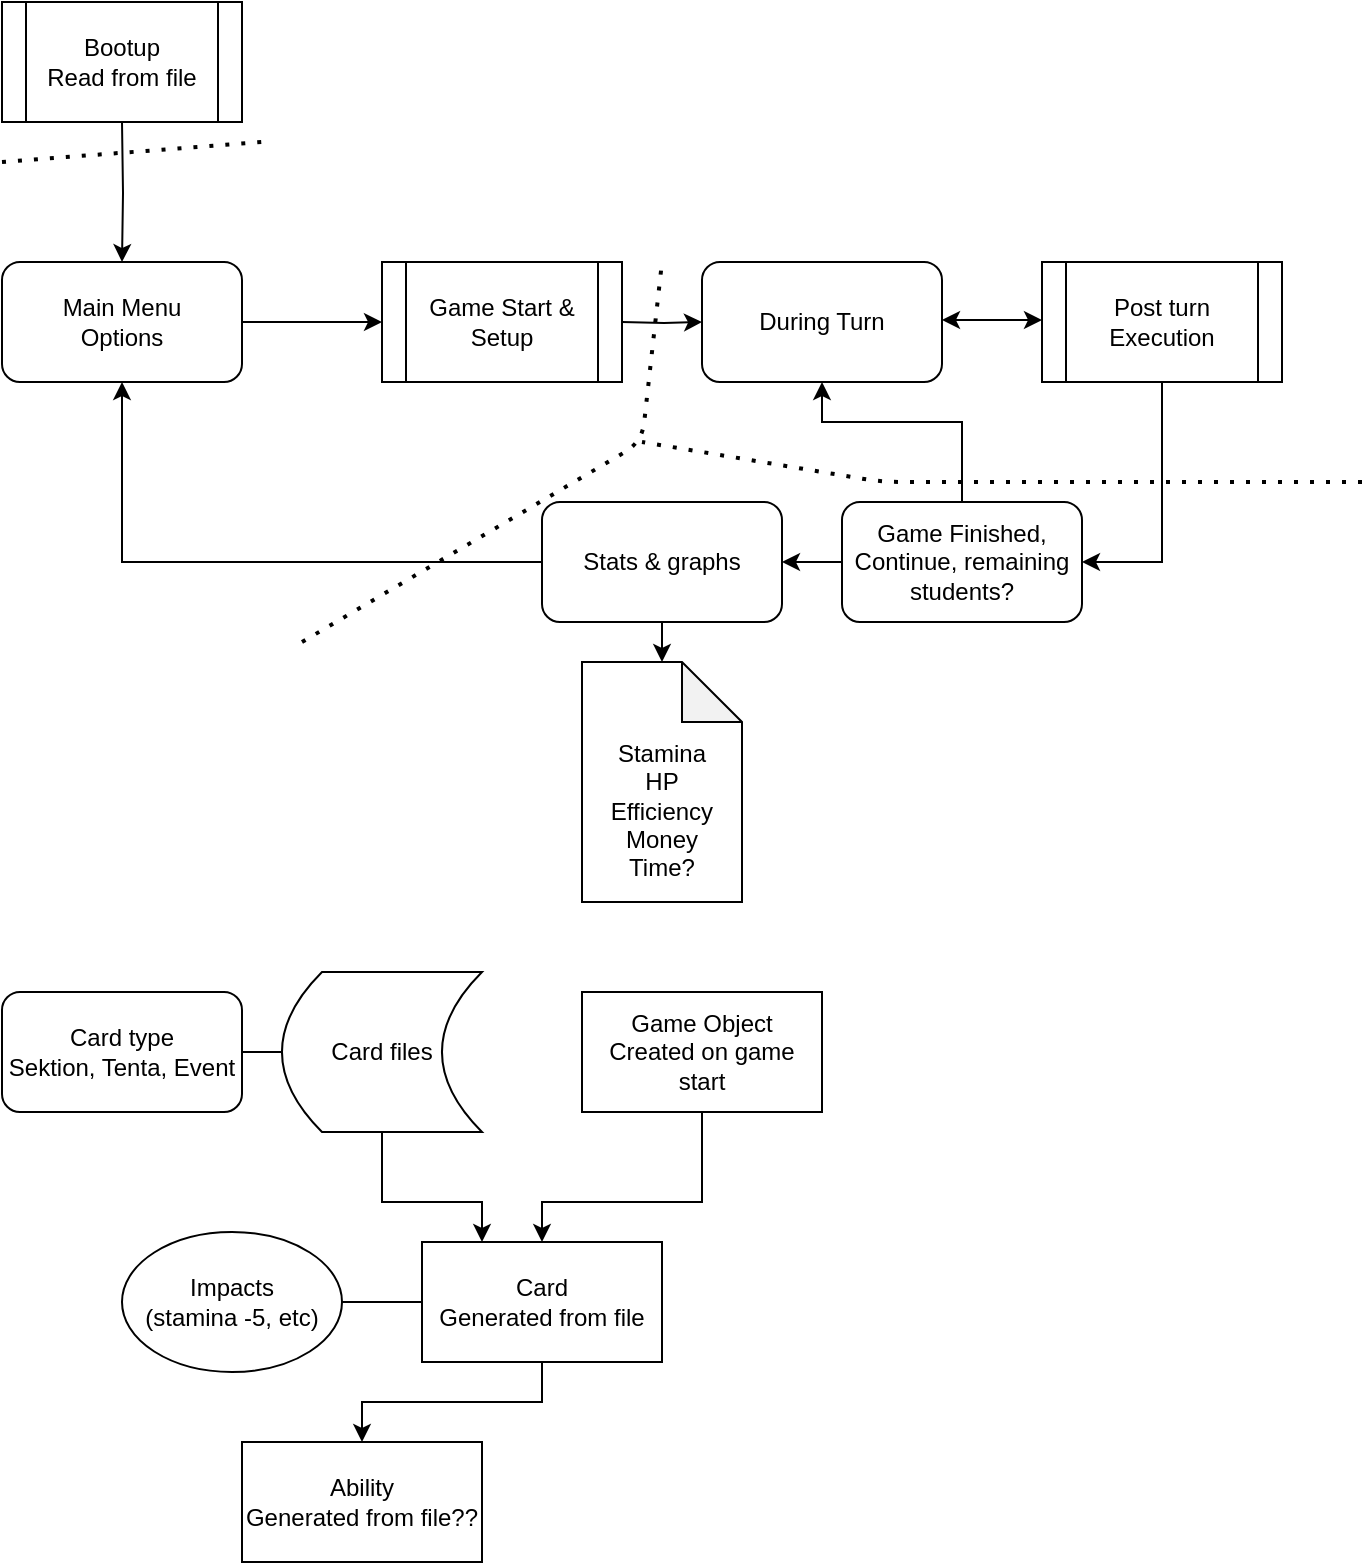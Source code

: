 <mxfile version="14.6.8" type="google" pages="5"><diagram id="Q7DR9MsFRyCDZQoIKsle" name="Game"><mxGraphModel dx="1038" dy="580" grid="1" gridSize="10" guides="1" tooltips="1" connect="1" arrows="1" fold="1" page="1" pageScale="1" pageWidth="827" pageHeight="1169" math="0" shadow="0"><root><mxCell id="0"/><mxCell id="1" parent="0"/><mxCell id="_8P9nrB5wTbV1wzkB13v-12" value="" style="edgeStyle=orthogonalEdgeStyle;rounded=0;orthogonalLoop=1;jettySize=auto;html=1;entryX=1;entryY=0.5;entryDx=0;entryDy=0;exitX=0.5;exitY=1;exitDx=0;exitDy=0;" parent="1" source="XIgqkG0MCvH-VeBJarVD-3" target="_8P9nrB5wTbV1wzkB13v-5" edge="1"><mxGeometry relative="1" as="geometry"><mxPoint x="650" y="250" as="sourcePoint"/></mxGeometry></mxCell><mxCell id="_8P9nrB5wTbV1wzkB13v-1" value="During Turn" style="rounded=1;whiteSpace=wrap;html=1;" parent="1" vertex="1"><mxGeometry x="430" y="190" width="120" height="60" as="geometry"/></mxCell><mxCell id="_8P9nrB5wTbV1wzkB13v-8" value="" style="edgeStyle=orthogonalEdgeStyle;rounded=0;orthogonalLoop=1;jettySize=auto;html=1;" parent="1" target="_8P9nrB5wTbV1wzkB13v-3" edge="1"><mxGeometry relative="1" as="geometry"><mxPoint x="140" y="120" as="sourcePoint"/></mxGeometry></mxCell><mxCell id="_8P9nrB5wTbV1wzkB13v-9" value="" style="edgeStyle=orthogonalEdgeStyle;rounded=0;orthogonalLoop=1;jettySize=auto;html=1;" parent="1" source="_8P9nrB5wTbV1wzkB13v-3" edge="1"><mxGeometry relative="1" as="geometry"><mxPoint x="270" y="220" as="targetPoint"/></mxGeometry></mxCell><mxCell id="_8P9nrB5wTbV1wzkB13v-3" value="Main Menu&lt;br&gt;Options" style="rounded=1;whiteSpace=wrap;html=1;" parent="1" vertex="1"><mxGeometry x="80" y="190" width="120" height="60" as="geometry"/></mxCell><mxCell id="_8P9nrB5wTbV1wzkB13v-10" value="" style="edgeStyle=orthogonalEdgeStyle;rounded=0;orthogonalLoop=1;jettySize=auto;html=1;" parent="1" target="_8P9nrB5wTbV1wzkB13v-1" edge="1"><mxGeometry relative="1" as="geometry"><mxPoint x="390" y="220" as="sourcePoint"/></mxGeometry></mxCell><mxCell id="_8P9nrB5wTbV1wzkB13v-13" value="" style="edgeStyle=orthogonalEdgeStyle;rounded=0;orthogonalLoop=1;jettySize=auto;html=1;entryX=0.5;entryY=1;entryDx=0;entryDy=0;" parent="1" source="_8P9nrB5wTbV1wzkB13v-5" target="_8P9nrB5wTbV1wzkB13v-1" edge="1"><mxGeometry relative="1" as="geometry"><Array as="points"><mxPoint x="560" y="270"/><mxPoint x="490" y="270"/></Array></mxGeometry></mxCell><mxCell id="_8P9nrB5wTbV1wzkB13v-14" value="" style="edgeStyle=orthogonalEdgeStyle;rounded=0;orthogonalLoop=1;jettySize=auto;html=1;" parent="1" source="_8P9nrB5wTbV1wzkB13v-5" target="_8P9nrB5wTbV1wzkB13v-6" edge="1"><mxGeometry relative="1" as="geometry"/></mxCell><mxCell id="_8P9nrB5wTbV1wzkB13v-5" value="Game Finished,&lt;br&gt;Continue, remaining&lt;br&gt;students?" style="rounded=1;whiteSpace=wrap;html=1;" parent="1" vertex="1"><mxGeometry x="500" y="310" width="120" height="60" as="geometry"/></mxCell><mxCell id="_8P9nrB5wTbV1wzkB13v-15" style="edgeStyle=orthogonalEdgeStyle;rounded=0;orthogonalLoop=1;jettySize=auto;html=1;entryX=0.5;entryY=1;entryDx=0;entryDy=0;" parent="1" source="_8P9nrB5wTbV1wzkB13v-6" target="_8P9nrB5wTbV1wzkB13v-3" edge="1"><mxGeometry relative="1" as="geometry"/></mxCell><mxCell id="_8P9nrB5wTbV1wzkB13v-6" value="Stats &amp;amp; graphs" style="rounded=1;whiteSpace=wrap;html=1;" parent="1" vertex="1"><mxGeometry x="350" y="310" width="120" height="60" as="geometry"/></mxCell><mxCell id="_8P9nrB5wTbV1wzkB13v-16" value="" style="endArrow=none;dashed=1;html=1;dashPattern=1 3;strokeWidth=2;" parent="1" edge="1"><mxGeometry width="50" height="50" relative="1" as="geometry"><mxPoint x="230" y="380" as="sourcePoint"/><mxPoint x="410" y="190" as="targetPoint"/><Array as="points"><mxPoint x="400" y="280"/></Array></mxGeometry></mxCell><mxCell id="_8P9nrB5wTbV1wzkB13v-17" value="" style="endArrow=none;dashed=1;html=1;dashPattern=1 3;strokeWidth=2;" parent="1" edge="1"><mxGeometry width="50" height="50" relative="1" as="geometry"><mxPoint x="80" y="140" as="sourcePoint"/><mxPoint x="210" y="130" as="targetPoint"/></mxGeometry></mxCell><mxCell id="D8h0DCZgjGYZCrY81UVf-1" value="" style="endArrow=none;dashed=1;html=1;dashPattern=1 3;strokeWidth=2;" parent="1" edge="1"><mxGeometry width="50" height="50" relative="1" as="geometry"><mxPoint x="760" y="300" as="sourcePoint"/><mxPoint x="400" y="280" as="targetPoint"/><Array as="points"><mxPoint x="520" y="300"/></Array></mxGeometry></mxCell><mxCell id="D8h0DCZgjGYZCrY81UVf-9" value="" style="edgeStyle=orthogonalEdgeStyle;rounded=0;orthogonalLoop=1;jettySize=auto;html=1;" parent="1" source="D8h0DCZgjGYZCrY81UVf-2" target="D8h0DCZgjGYZCrY81UVf-3" edge="1"><mxGeometry relative="1" as="geometry"><Array as="points"><mxPoint x="430" y="660"/><mxPoint x="350" y="660"/></Array></mxGeometry></mxCell><mxCell id="D8h0DCZgjGYZCrY81UVf-2" value="Game Object&lt;br&gt;Created on game start" style="rounded=0;whiteSpace=wrap;html=1;" parent="1" vertex="1"><mxGeometry x="370" y="555" width="120" height="60" as="geometry"/></mxCell><mxCell id="D8h0DCZgjGYZCrY81UVf-8" value="" style="edgeStyle=orthogonalEdgeStyle;rounded=0;orthogonalLoop=1;jettySize=auto;html=1;" parent="1" source="D8h0DCZgjGYZCrY81UVf-3" target="D8h0DCZgjGYZCrY81UVf-4" edge="1"><mxGeometry relative="1" as="geometry"/></mxCell><mxCell id="D8h0DCZgjGYZCrY81UVf-3" value="Card&lt;br&gt;Generated from file" style="rounded=0;whiteSpace=wrap;html=1;" parent="1" vertex="1"><mxGeometry x="290" y="680" width="120" height="60" as="geometry"/></mxCell><mxCell id="D8h0DCZgjGYZCrY81UVf-4" value="Ability&lt;br&gt;Generated from file??" style="rounded=0;whiteSpace=wrap;html=1;" parent="1" vertex="1"><mxGeometry x="200" y="780" width="120" height="60" as="geometry"/></mxCell><mxCell id="XIgqkG0MCvH-VeBJarVD-4" value="" style="edgeStyle=orthogonalEdgeStyle;rounded=0;orthogonalLoop=1;jettySize=auto;html=1;entryX=0.25;entryY=0;entryDx=0;entryDy=0;" parent="1" source="WKpv5Ha9WEOtUtWlYPm0-2" target="D8h0DCZgjGYZCrY81UVf-3" edge="1"><mxGeometry relative="1" as="geometry"><Array as="points"><mxPoint x="270" y="660"/><mxPoint x="320" y="660"/></Array></mxGeometry></mxCell><mxCell id="WKpv5Ha9WEOtUtWlYPm0-2" value="Card files " style="shape=dataStorage;whiteSpace=wrap;html=1;fixedSize=1;" parent="1" vertex="1"><mxGeometry x="220" y="545" width="100" height="80" as="geometry"/></mxCell><mxCell id="D8h0DCZgjGYZCrY81UVf-6" value="Impacts&lt;br&gt;(stamina -5, etc)" style="ellipse;whiteSpace=wrap;html=1;" parent="1" vertex="1"><mxGeometry x="140" y="675" width="110" height="70" as="geometry"/></mxCell><mxCell id="D8h0DCZgjGYZCrY81UVf-7" value="" style="endArrow=none;html=1;exitX=1;exitY=0.5;exitDx=0;exitDy=0;entryX=0;entryY=0.5;entryDx=0;entryDy=0;" parent="1" source="D8h0DCZgjGYZCrY81UVf-6" target="D8h0DCZgjGYZCrY81UVf-3" edge="1"><mxGeometry width="50" height="50" relative="1" as="geometry"><mxPoint x="210" y="690" as="sourcePoint"/><mxPoint x="260" y="640" as="targetPoint"/></mxGeometry></mxCell><mxCell id="WKpv5Ha9WEOtUtWlYPm0-4" value="Game Start &amp;amp; Setup" style="shape=process;whiteSpace=wrap;html=1;backgroundOutline=1;" parent="1" vertex="1"><mxGeometry x="270" y="190" width="120" height="60" as="geometry"/></mxCell><mxCell id="WKpv5Ha9WEOtUtWlYPm0-6" value="Bootup&lt;br&gt;Read from file" style="shape=process;whiteSpace=wrap;html=1;backgroundOutline=1;" parent="1" vertex="1"><mxGeometry x="80" y="60" width="120" height="60" as="geometry"/></mxCell><mxCell id="WKpv5Ha9WEOtUtWlYPm0-7" value="&lt;div&gt;&lt;br&gt;&lt;/div&gt;&lt;div&gt;&lt;br&gt;&lt;/div&gt;&lt;div&gt;&lt;br&gt;&lt;/div&gt;&lt;div&gt;Stamina&lt;/div&gt;&lt;div&gt;HP&lt;/div&gt;&lt;div&gt;Efficiency&lt;/div&gt;&lt;div&gt;Money&lt;br&gt;&lt;/div&gt;&lt;div&gt;Time?&lt;/div&gt;&lt;div&gt;&lt;br&gt;&lt;/div&gt;" style="shape=note;whiteSpace=wrap;html=1;backgroundOutline=1;darkOpacity=0.05;" parent="1" vertex="1"><mxGeometry x="370" y="390" width="80" height="120" as="geometry"/></mxCell><mxCell id="WKpv5Ha9WEOtUtWlYPm0-8" value="" style="endArrow=classic;html=1;exitX=0.5;exitY=1;exitDx=0;exitDy=0;entryX=0.5;entryY=0;entryDx=0;entryDy=0;entryPerimeter=0;" parent="1" source="_8P9nrB5wTbV1wzkB13v-6" target="WKpv5Ha9WEOtUtWlYPm0-7" edge="1"><mxGeometry width="50" height="50" relative="1" as="geometry"><mxPoint x="390" y="430" as="sourcePoint"/><mxPoint x="440" y="380" as="targetPoint"/></mxGeometry></mxCell><mxCell id="XIgqkG0MCvH-VeBJarVD-3" value="Post turn&lt;br&gt;Execution" style="shape=process;whiteSpace=wrap;html=1;backgroundOutline=1;" parent="1" vertex="1"><mxGeometry x="600" y="190" width="120" height="60" as="geometry"/></mxCell><mxCell id="XIgqkG0MCvH-VeBJarVD-6" value="" style="edgeStyle=orthogonalEdgeStyle;rounded=0;orthogonalLoop=1;jettySize=auto;html=1;endArrow=none;endFill=0;" parent="1" source="XIgqkG0MCvH-VeBJarVD-5" target="WKpv5Ha9WEOtUtWlYPm0-2" edge="1"><mxGeometry relative="1" as="geometry"/></mxCell><mxCell id="XIgqkG0MCvH-VeBJarVD-5" value="Card type&lt;br&gt;Sektion, Tenta, Event" style="rounded=1;whiteSpace=wrap;html=1;" parent="1" vertex="1"><mxGeometry x="80" y="555" width="120" height="60" as="geometry"/></mxCell><mxCell id="yWnEGqJnOMQVtiDYIzAi-1" value="" style="endArrow=classic;html=1;exitX=0;exitY=0.75;exitDx=0;exitDy=0;entryX=1;entryY=0.75;entryDx=0;entryDy=0;startArrow=classic;startFill=1;" parent="1" edge="1"><mxGeometry width="50" height="50" relative="1" as="geometry"><mxPoint x="600" y="219" as="sourcePoint"/><mxPoint x="550" y="219" as="targetPoint"/><Array as="points"/></mxGeometry></mxCell></root></mxGraphModel></diagram><diagram id="Uk03mgAesRlsUt2CPzmQ" name="First Prototype"><mxGraphModel dx="1422" dy="762" grid="1" gridSize="10" guides="1" tooltips="1" connect="1" arrows="1" fold="1" page="1" pageScale="1" pageWidth="827" pageHeight="1169" math="0" shadow="0"><root><mxCell id="TIMwddobffMFyS74z5v2-0"/><mxCell id="TIMwddobffMFyS74z5v2-1" parent="TIMwddobffMFyS74z5v2-0"/><mxCell id="CgWiqWBzd8-Ak2rn6uvJ-0" value="Game start (Unity)" style="rounded=0;whiteSpace=wrap;html=1;" parent="TIMwddobffMFyS74z5v2-1" vertex="1"><mxGeometry x="180" y="510" width="120" height="60" as="geometry"/></mxCell><mxCell id="CgWiqWBzd8-Ak2rn6uvJ-1" value="Frontend" style="ellipse;whiteSpace=wrap;html=1;" parent="TIMwddobffMFyS74z5v2-1" vertex="1"><mxGeometry x="100" y="820" width="120" height="80" as="geometry"/></mxCell><mxCell id="CgWiqWBzd8-Ak2rn6uvJ-21" style="edgeStyle=orthogonalEdgeStyle;rounded=0;orthogonalLoop=1;jettySize=auto;html=1;entryX=0.25;entryY=1;entryDx=0;entryDy=0;startArrow=none;startFill=0;dashed=1;" parent="TIMwddobffMFyS74z5v2-1" source="CgWiqWBzd8-Ak2rn6uvJ-2" target="CgWiqWBzd8-Ak2rn6uvJ-15" edge="1"><mxGeometry relative="1" as="geometry"/></mxCell><mxCell id="CgWiqWBzd8-Ak2rn6uvJ-2" value="Turn system" style="rounded=0;whiteSpace=wrap;html=1;" parent="TIMwddobffMFyS74z5v2-1" vertex="1"><mxGeometry x="310" y="630" width="120" height="60" as="geometry"/></mxCell><mxCell id="CgWiqWBzd8-Ak2rn6uvJ-3" value="Card interaction" style="rounded=0;whiteSpace=wrap;html=1;" parent="TIMwddobffMFyS74z5v2-1" vertex="1"><mxGeometry x="310" y="730" width="120" height="60" as="geometry"/></mxCell><mxCell id="CgWiqWBzd8-Ak2rn6uvJ-20" style="edgeStyle=orthogonalEdgeStyle;rounded=0;orthogonalLoop=1;jettySize=auto;html=1;entryX=0.5;entryY=1;entryDx=0;entryDy=0;startArrow=none;startFill=0;dashed=1;" parent="TIMwddobffMFyS74z5v2-1" source="CgWiqWBzd8-Ak2rn6uvJ-4" target="CgWiqWBzd8-Ak2rn6uvJ-15" edge="1"><mxGeometry relative="1" as="geometry"/></mxCell><mxCell id="CgWiqWBzd8-Ak2rn6uvJ-4" value="Game data" style="rounded=0;whiteSpace=wrap;html=1;" parent="TIMwddobffMFyS74z5v2-1" vertex="1"><mxGeometry x="310" y="830" width="120" height="60" as="geometry"/></mxCell><mxCell id="CgWiqWBzd8-Ak2rn6uvJ-5" value="" style="endArrow=classic;html=1;entryX=0;entryY=0.5;entryDx=0;entryDy=0;exitX=0.75;exitY=1;exitDx=0;exitDy=0;rounded=0;" parent="TIMwddobffMFyS74z5v2-1" source="CgWiqWBzd8-Ak2rn6uvJ-0" target="CgWiqWBzd8-Ak2rn6uvJ-2" edge="1"><mxGeometry width="50" height="50" relative="1" as="geometry"><mxPoint x="250" y="580" as="sourcePoint"/><mxPoint x="310" y="510" as="targetPoint"/><Array as="points"><mxPoint x="270" y="660"/></Array></mxGeometry></mxCell><mxCell id="CgWiqWBzd8-Ak2rn6uvJ-6" value="" style="endArrow=classic;startArrow=classic;html=1;exitX=0.5;exitY=1;exitDx=0;exitDy=0;entryX=0.5;entryY=0;entryDx=0;entryDy=0;" parent="TIMwddobffMFyS74z5v2-1" source="CgWiqWBzd8-Ak2rn6uvJ-2" target="CgWiqWBzd8-Ak2rn6uvJ-3" edge="1"><mxGeometry width="50" height="50" relative="1" as="geometry"><mxPoint x="480" y="660" as="sourcePoint"/><mxPoint x="530" y="610" as="targetPoint"/></mxGeometry></mxCell><mxCell id="CgWiqWBzd8-Ak2rn6uvJ-7" value="" style="endArrow=classic;html=1;exitX=0.25;exitY=1;exitDx=0;exitDy=0;entryX=0.5;entryY=0;entryDx=0;entryDy=0;rounded=0;" parent="TIMwddobffMFyS74z5v2-1" source="CgWiqWBzd8-Ak2rn6uvJ-0" target="CgWiqWBzd8-Ak2rn6uvJ-1" edge="1"><mxGeometry width="50" height="50" relative="1" as="geometry"><mxPoint x="170" y="680" as="sourcePoint"/><mxPoint x="220" y="630" as="targetPoint"/><Array as="points"><mxPoint x="210" y="660"/><mxPoint x="160" y="660"/></Array></mxGeometry></mxCell><mxCell id="CgWiqWBzd8-Ak2rn6uvJ-8" value="" style="endArrow=classic;html=1;exitX=0.5;exitY=1;exitDx=0;exitDy=0;entryX=0.5;entryY=0;entryDx=0;entryDy=0;startArrow=classic;startFill=1;" parent="TIMwddobffMFyS74z5v2-1" source="CgWiqWBzd8-Ak2rn6uvJ-3" target="CgWiqWBzd8-Ak2rn6uvJ-4" edge="1"><mxGeometry width="50" height="50" relative="1" as="geometry"><mxPoint x="570" y="670" as="sourcePoint"/><mxPoint x="620" y="620" as="targetPoint"/></mxGeometry></mxCell><mxCell id="CgWiqWBzd8-Ak2rn6uvJ-9" value="" style="endArrow=classic;html=1;exitX=0.5;exitY=1;exitDx=0;exitDy=0;entryX=0;entryY=0;entryDx=0;entryDy=0;rounded=0;" parent="TIMwddobffMFyS74z5v2-1" source="CgWiqWBzd8-Ak2rn6uvJ-0" target="CgWiqWBzd8-Ak2rn6uvJ-4" edge="1"><mxGeometry width="50" height="50" relative="1" as="geometry"><mxPoint x="370" y="670" as="sourcePoint"/><mxPoint x="420" y="620" as="targetPoint"/><Array as="points"><mxPoint x="240" y="760"/></Array></mxGeometry></mxCell><mxCell id="CgWiqWBzd8-Ak2rn6uvJ-10" value="" style="endArrow=classic;html=1;exitX=0;exitY=0.5;exitDx=0;exitDy=0;entryX=1;entryY=0.5;entryDx=0;entryDy=0;" parent="TIMwddobffMFyS74z5v2-1" source="CgWiqWBzd8-Ak2rn6uvJ-4" target="CgWiqWBzd8-Ak2rn6uvJ-1" edge="1"><mxGeometry width="50" height="50" relative="1" as="geometry"><mxPoint x="440" y="770" as="sourcePoint"/><mxPoint x="490" y="720" as="targetPoint"/></mxGeometry></mxCell><mxCell id="CgWiqWBzd8-Ak2rn6uvJ-11" value="" style="endArrow=classic;html=1;exitX=0;exitY=0.5;exitDx=0;exitDy=0;entryX=1;entryY=0;entryDx=0;entryDy=0;startArrow=classic;startFill=1;" parent="TIMwddobffMFyS74z5v2-1" source="CgWiqWBzd8-Ak2rn6uvJ-3" target="CgWiqWBzd8-Ak2rn6uvJ-1" edge="1"><mxGeometry width="50" height="50" relative="1" as="geometry"><mxPoint x="710" y="640" as="sourcePoint"/><mxPoint x="760" y="590" as="targetPoint"/></mxGeometry></mxCell><mxCell id="CgWiqWBzd8-Ak2rn6uvJ-12" value="&lt;font size=&quot;1&quot;&gt;&lt;b style=&quot;font-size: 32px&quot;&gt;First Prototype&lt;/b&gt;&lt;/font&gt;" style="text;html=1;strokeColor=none;fillColor=none;align=center;verticalAlign=middle;whiteSpace=wrap;rounded=0;" parent="TIMwddobffMFyS74z5v2-1" vertex="1"><mxGeometry x="270" y="440" width="265" height="70" as="geometry"/></mxCell><mxCell id="CgWiqWBzd8-Ak2rn6uvJ-15" value="Game end" style="rounded=0;whiteSpace=wrap;html=1;dashed=1;" parent="TIMwddobffMFyS74z5v2-1" vertex="1"><mxGeometry x="440" y="510" width="120" height="60" as="geometry"/></mxCell><mxCell id="CgWiqWBzd8-Ak2rn6uvJ-17" value="" style="endArrow=classic;html=1;exitX=0.75;exitY=1;exitDx=0;exitDy=0;entryX=1;entryY=1;entryDx=0;entryDy=0;rounded=0;dashed=1;" parent="TIMwddobffMFyS74z5v2-1" source="CgWiqWBzd8-Ak2rn6uvJ-15" target="CgWiqWBzd8-Ak2rn6uvJ-1" edge="1"><mxGeometry width="50" height="50" relative="1" as="geometry"><mxPoint x="390" y="710" as="sourcePoint"/><mxPoint x="440" y="660" as="targetPoint"/><Array as="points"><mxPoint x="530" y="910"/><mxPoint x="220" y="910"/></Array></mxGeometry></mxCell><mxCell id="CgWiqWBzd8-Ak2rn6uvJ-22" value="Kanske skippar&lt;br&gt;i first prototype" style="text;html=1;align=center;verticalAlign=middle;resizable=0;points=[];autosize=1;strokeColor=none;" parent="TIMwddobffMFyS74z5v2-1" vertex="1"><mxGeometry x="560" y="525" width="100" height="30" as="geometry"/></mxCell></root></mxGraphModel></diagram><diagram id="n9WmulOoyUPOHXR8on85" name="Alternate Prototype"><mxGraphModel dx="1038" dy="580" grid="1" gridSize="10" guides="1" tooltips="1" connect="1" arrows="1" fold="1" page="1" pageScale="1" pageWidth="827" pageHeight="1169" math="0" shadow="0"><root><mxCell id="fN-2h3DHtHtTQfA2025U-0"/><mxCell id="fN-2h3DHtHtTQfA2025U-1" parent="fN-2h3DHtHtTQfA2025U-0"/><mxCell id="6Rs5VPRdflaiObTC3UeO-11" value="" style="edgeStyle=orthogonalEdgeStyle;rounded=0;orthogonalLoop=1;jettySize=auto;html=1;startArrow=none;startFill=0;" parent="fN-2h3DHtHtTQfA2025U-1" source="6Rs5VPRdflaiObTC3UeO-1" target="6Rs5VPRdflaiObTC3UeO-3" edge="1"><mxGeometry relative="1" as="geometry"/></mxCell><mxCell id="6Rs5VPRdflaiObTC3UeO-1" value="Game Start (unity)" style="rounded=1;whiteSpace=wrap;html=1;" parent="fN-2h3DHtHtTQfA2025U-1" vertex="1"><mxGeometry x="80" y="50" width="120" height="60" as="geometry"/></mxCell><mxCell id="6Rs5VPRdflaiObTC3UeO-12" style="edgeStyle=orthogonalEdgeStyle;rounded=0;orthogonalLoop=1;jettySize=auto;html=1;entryX=0;entryY=0.5;entryDx=0;entryDy=0;startArrow=none;startFill=0;exitX=0.5;exitY=1;exitDx=0;exitDy=0;" parent="fN-2h3DHtHtTQfA2025U-1" source="6Rs5VPRdflaiObTC3UeO-3" target="6Rs5VPRdflaiObTC3UeO-6" edge="1"><mxGeometry relative="1" as="geometry"><Array as="points"><mxPoint x="140" y="260"/></Array></mxGeometry></mxCell><mxCell id="6Rs5VPRdflaiObTC3UeO-3" value="Initialisation" style="rounded=0;whiteSpace=wrap;html=1;" parent="fN-2h3DHtHtTQfA2025U-1" vertex="1"><mxGeometry x="80" y="140" width="120" height="60" as="geometry"/></mxCell><mxCell id="6Rs5VPRdflaiObTC3UeO-5" value="Frontend" style="ellipse;whiteSpace=wrap;html=1;" parent="fN-2h3DHtHtTQfA2025U-1" vertex="1"><mxGeometry x="354" y="90" width="120" height="80" as="geometry"/></mxCell><mxCell id="6Rs5VPRdflaiObTC3UeO-6" value="Pre turn&lt;br&gt;preparation&lt;br&gt;(get data)" style="shape=step;perimeter=stepPerimeter;whiteSpace=wrap;html=1;fixedSize=1;" parent="fN-2h3DHtHtTQfA2025U-1" vertex="1"><mxGeometry x="254" y="220" width="120" height="80" as="geometry"/></mxCell><mxCell id="6Rs5VPRdflaiObTC3UeO-10" style="edgeStyle=orthogonalEdgeStyle;rounded=0;orthogonalLoop=1;jettySize=auto;html=1;entryX=0.5;entryY=1;entryDx=0;entryDy=0;startArrow=classic;startFill=1;" parent="fN-2h3DHtHtTQfA2025U-1" source="6Rs5VPRdflaiObTC3UeO-7" target="6Rs5VPRdflaiObTC3UeO-5" edge="1"><mxGeometry relative="1" as="geometry"/></mxCell><mxCell id="6Rs5VPRdflaiObTC3UeO-7" value="During turn" style="shape=step;perimeter=stepPerimeter;whiteSpace=wrap;html=1;fixedSize=1;" parent="fN-2h3DHtHtTQfA2025U-1" vertex="1"><mxGeometry x="354" y="220" width="120" height="80" as="geometry"/></mxCell><mxCell id="6Rs5VPRdflaiObTC3UeO-9" style="edgeStyle=orthogonalEdgeStyle;rounded=0;orthogonalLoop=1;jettySize=auto;html=1;entryX=0.75;entryY=1;entryDx=0;entryDy=0;exitX=0.25;exitY=1;exitDx=0;exitDy=0;" parent="fN-2h3DHtHtTQfA2025U-1" source="6Rs5VPRdflaiObTC3UeO-8" target="6Rs5VPRdflaiObTC3UeO-6" edge="1"><mxGeometry relative="1" as="geometry"/></mxCell><mxCell id="0HOg458jaqTBUm4uE7vs-10" style="edgeStyle=orthogonalEdgeStyle;rounded=0;orthogonalLoop=1;jettySize=auto;html=1;entryX=0.5;entryY=1;entryDx=0;entryDy=0;startArrow=none;startFill=0;endArrow=classic;endFill=1;dashed=1;" parent="fN-2h3DHtHtTQfA2025U-1" source="6Rs5VPRdflaiObTC3UeO-8" target="0HOg458jaqTBUm4uE7vs-9" edge="1"><mxGeometry relative="1" as="geometry"/></mxCell><mxCell id="6Rs5VPRdflaiObTC3UeO-8" value="Post turn&lt;br&gt;execution" style="shape=step;perimeter=stepPerimeter;whiteSpace=wrap;html=1;fixedSize=1;" parent="fN-2h3DHtHtTQfA2025U-1" vertex="1"><mxGeometry x="454" y="220" width="120" height="80" as="geometry"/></mxCell><mxCell id="6Rs5VPRdflaiObTC3UeO-16" value="" style="group" parent="fN-2h3DHtHtTQfA2025U-1" vertex="1" connectable="0"><mxGeometry x="190" y="580" width="150" height="80" as="geometry"/></mxCell><mxCell id="6Rs5VPRdflaiObTC3UeO-13" value="&amp;nbsp; &amp;nbsp; &amp;nbsp; &amp;nbsp; &amp;nbsp; All Player Objects&lt;br&gt;&amp;nbsp; &amp;nbsp; &amp;nbsp; &amp;nbsp; (Prefabs)" style="rounded=1;whiteSpace=wrap;html=1;" parent="6Rs5VPRdflaiObTC3UeO-16" vertex="1"><mxGeometry width="150" height="80" as="geometry"/></mxCell><mxCell id="6Rs5VPRdflaiObTC3UeO-14" value="" style="shape=umlActor;verticalLabelPosition=bottom;verticalAlign=top;html=1;outlineConnect=0;" parent="6Rs5VPRdflaiObTC3UeO-16" vertex="1"><mxGeometry x="10" y="10" width="30" height="60" as="geometry"/></mxCell><mxCell id="6Rs5VPRdflaiObTC3UeO-23" style="edgeStyle=orthogonalEdgeStyle;rounded=0;orthogonalLoop=1;jettySize=auto;html=1;startArrow=none;startFill=0;endArrow=none;endFill=0;entryX=0.25;entryY=0;entryDx=0;entryDy=0;exitX=1;exitY=0.5;exitDx=0;exitDy=0;" parent="fN-2h3DHtHtTQfA2025U-1" source="6Rs5VPRdflaiObTC3UeO-17" target="6Rs5VPRdflaiObTC3UeO-20" edge="1"><mxGeometry relative="1" as="geometry"><mxPoint x="540" y="520" as="targetPoint"/></mxGeometry></mxCell><mxCell id="6Rs5VPRdflaiObTC3UeO-17" value="Execution Manager" style="rounded=1;whiteSpace=wrap;html=1;" parent="fN-2h3DHtHtTQfA2025U-1" vertex="1"><mxGeometry x="390" y="450" width="120" height="60" as="geometry"/></mxCell><mxCell id="6Rs5VPRdflaiObTC3UeO-20" value="Card Object&lt;br&gt;(Prefab)" style="rounded=1;whiteSpace=wrap;html=1;" parent="fN-2h3DHtHtTQfA2025U-1" vertex="1"><mxGeometry x="510" y="530" width="146" height="80" as="geometry"/></mxCell><mxCell id="0HOg458jaqTBUm4uE7vs-0" value="" style="endArrow=classic;dashed=1;html=1;dashPattern=1 3;strokeWidth=2;exitX=0.5;exitY=0;exitDx=0;exitDy=0;entryX=0.5;entryY=1;entryDx=0;entryDy=0;curved=1;endFill=1;startArrow=classic;startFill=1;" parent="fN-2h3DHtHtTQfA2025U-1" source="6Rs5VPRdflaiObTC3UeO-17" target="6Rs5VPRdflaiObTC3UeO-8" edge="1"><mxGeometry width="50" height="50" relative="1" as="geometry"><mxPoint x="390" y="480" as="sourcePoint"/><mxPoint x="440" y="430" as="targetPoint"/><Array as="points"><mxPoint x="510" y="370"/></Array></mxGeometry></mxCell><mxCell id="0HOg458jaqTBUm4uE7vs-3" style="edgeStyle=orthogonalEdgeStyle;orthogonalLoop=1;jettySize=auto;html=1;entryX=0.25;entryY=0;entryDx=0;entryDy=0;startArrow=classic;startFill=1;endArrow=classic;endFill=1;rounded=0;" parent="fN-2h3DHtHtTQfA2025U-1" target="6Rs5VPRdflaiObTC3UeO-17" edge="1"><mxGeometry relative="1" as="geometry"><mxPoint x="375" y="420" as="sourcePoint"/></mxGeometry></mxCell><mxCell id="0HOg458jaqTBUm4uE7vs-8" style="edgeStyle=orthogonalEdgeStyle;rounded=0;orthogonalLoop=1;jettySize=auto;html=1;entryX=0.75;entryY=0;entryDx=0;entryDy=0;startArrow=classic;startFill=1;endArrow=classic;endFill=1;" parent="fN-2h3DHtHtTQfA2025U-1" target="0HOg458jaqTBUm4uE7vs-5" edge="1"><mxGeometry relative="1" as="geometry"><mxPoint x="255" y="420" as="sourcePoint"/></mxGeometry></mxCell><mxCell id="0HOg458jaqTBUm4uE7vs-14" style="edgeStyle=orthogonalEdgeStyle;rounded=0;orthogonalLoop=1;jettySize=auto;html=1;entryX=0.419;entryY=-0.028;entryDx=0;entryDy=0;entryPerimeter=0;startArrow=none;startFill=0;endArrow=none;endFill=0;exitX=0.25;exitY=1;exitDx=0;exitDy=0;" parent="fN-2h3DHtHtTQfA2025U-1" source="0HOg458jaqTBUm4uE7vs-5" target="0HOg458jaqTBUm4uE7vs-13" edge="1"><mxGeometry relative="1" as="geometry"/></mxCell><mxCell id="0HOg458jaqTBUm4uE7vs-19" style="edgeStyle=orthogonalEdgeStyle;orthogonalLoop=1;jettySize=auto;html=1;entryX=0.75;entryY=0;entryDx=0;entryDy=0;startArrow=none;startFill=0;endArrow=none;endFill=0;rounded=0;exitX=0.5;exitY=1;exitDx=0;exitDy=0;" parent="fN-2h3DHtHtTQfA2025U-1" source="6Rs5VPRdflaiObTC3UeO-17" target="6Rs5VPRdflaiObTC3UeO-13" edge="1"><mxGeometry relative="1" as="geometry"/></mxCell><mxCell id="NeYYzfrxPJS3NuG9PvYI-1" style="edgeStyle=orthogonalEdgeStyle;rounded=0;orthogonalLoop=1;jettySize=auto;html=1;entryX=0.25;entryY=0;entryDx=0;entryDy=0;startArrow=none;startFill=0;endArrow=none;endFill=0;" parent="fN-2h3DHtHtTQfA2025U-1" source="0HOg458jaqTBUm4uE7vs-5" target="6Rs5VPRdflaiObTC3UeO-13" edge="1"><mxGeometry relative="1" as="geometry"/></mxCell><mxCell id="0HOg458jaqTBUm4uE7vs-5" value="Game Data Manager" style="rounded=1;whiteSpace=wrap;html=1;" parent="fN-2h3DHtHtTQfA2025U-1" vertex="1"><mxGeometry x="110" y="450" width="120" height="60" as="geometry"/></mxCell><mxCell id="0HOg458jaqTBUm4uE7vs-6" value="" style="endArrow=classic;dashed=1;html=1;dashPattern=1 3;strokeWidth=2;exitX=0.5;exitY=0;exitDx=0;exitDy=0;entryX=0.25;entryY=1;entryDx=0;entryDy=0;curved=1;startArrow=classic;startFill=1;endFill=1;" parent="fN-2h3DHtHtTQfA2025U-1" source="0HOg458jaqTBUm4uE7vs-5" target="6Rs5VPRdflaiObTC3UeO-6" edge="1"><mxGeometry width="50" height="50" relative="1" as="geometry"><mxPoint x="450" y="460" as="sourcePoint"/><mxPoint x="524" y="310" as="targetPoint"/><Array as="points"><mxPoint x="180" y="320"/></Array></mxGeometry></mxCell><mxCell id="0HOg458jaqTBUm4uE7vs-9" value="Game End" style="rounded=0;whiteSpace=wrap;html=1;dashed=1;" parent="fN-2h3DHtHtTQfA2025U-1" vertex="1"><mxGeometry x="600" y="140" width="120" height="60" as="geometry"/></mxCell><mxCell id="0HOg458jaqTBUm4uE7vs-11" value="Stores all player data&lt;br&gt;Stamina etc" style="text;html=1;align=center;verticalAlign=middle;resizable=0;points=[];autosize=1;strokeColor=none;" parent="fN-2h3DHtHtTQfA2025U-1" vertex="1"><mxGeometry x="190" y="660" width="130" height="30" as="geometry"/></mxCell><mxCell id="0HOg458jaqTBUm4uE7vs-13" value="All Card Objects" style="rounded=1;whiteSpace=wrap;html=1;" parent="fN-2h3DHtHtTQfA2025U-1" vertex="1"><mxGeometry x="20" y="580" width="146" height="80" as="geometry"/></mxCell><mxCell id="0HOg458jaqTBUm4uE7vs-15" value="" style="endArrow=none;dashed=1;html=1;dashPattern=1 3;strokeWidth=2;entryX=1;entryY=0;entryDx=0;entryDy=0;exitX=1;exitY=1;exitDx=0;exitDy=0;curved=1;" parent="fN-2h3DHtHtTQfA2025U-1" source="6Rs5VPRdflaiObTC3UeO-13" target="6Rs5VPRdflaiObTC3UeO-5" edge="1"><mxGeometry width="50" height="50" relative="1" as="geometry"><mxPoint x="340" y="390" as="sourcePoint"/><mxPoint x="390" y="340" as="targetPoint"/><Array as="points"><mxPoint x="580" y="690"/><mxPoint x="760" y="560"/><mxPoint x="790" y="180"/><mxPoint x="640" y="50"/></Array></mxGeometry></mxCell><mxCell id="0HOg458jaqTBUm4uE7vs-16" value="Samma objekt?" style="text;html=1;align=center;verticalAlign=middle;resizable=0;points=[];autosize=1;strokeColor=none;" parent="fN-2h3DHtHtTQfA2025U-1" vertex="1"><mxGeometry x="680" y="340" width="100" height="20" as="geometry"/></mxCell><mxCell id="0HOg458jaqTBUm4uE7vs-17" value="Helper Functions&lt;br&gt;Split up work" style="ellipse;shape=cloud;whiteSpace=wrap;html=1;" parent="fN-2h3DHtHtTQfA2025U-1" vertex="1"><mxGeometry x="244" y="350" width="140" height="100" as="geometry"/></mxCell><mxCell id="0HOg458jaqTBUm4uE7vs-18" value="" style="endArrow=classic;startArrow=classic;html=1;entryX=0;entryY=0.5;entryDx=0;entryDy=0;exitX=1;exitY=0.5;exitDx=0;exitDy=0;" parent="fN-2h3DHtHtTQfA2025U-1" source="0HOg458jaqTBUm4uE7vs-5" target="6Rs5VPRdflaiObTC3UeO-17" edge="1"><mxGeometry width="50" height="50" relative="1" as="geometry"><mxPoint x="340" y="690" as="sourcePoint"/><mxPoint x="390" y="640" as="targetPoint"/></mxGeometry></mxCell><mxCell id="NeYYzfrxPJS3NuG9PvYI-0" value="Repeated several times&lt;br&gt;per turn" style="text;html=1;align=center;verticalAlign=middle;resizable=0;points=[];autosize=1;strokeColor=none;" parent="fN-2h3DHtHtTQfA2025U-1" vertex="1"><mxGeometry x="516" y="300" width="140" height="30" as="geometry"/></mxCell></root></mxGraphModel></diagram><diagram id="scmF8aS3m3eXmzNt0Ud_" name="Class Structure"><mxGraphModel dx="1038" dy="580" grid="1" gridSize="10" guides="1" tooltips="1" connect="1" arrows="1" fold="1" page="1" pageScale="1" pageWidth="827" pageHeight="1169" math="0" shadow="0"><root><mxCell id="bMSR9nvQpKbnLYP4TUST-0"/><mxCell id="bMSR9nvQpKbnLYP4TUST-1" parent="bMSR9nvQpKbnLYP4TUST-0"/><mxCell id="bMSR9nvQpKbnLYP4TUST-3" value="Board" style="ellipse;whiteSpace=wrap;html=1;" parent="bMSR9nvQpKbnLYP4TUST-1" vertex="1"><mxGeometry x="290" y="120" width="120" height="80" as="geometry"/></mxCell><mxCell id="bMSR9nvQpKbnLYP4TUST-7" style="edgeStyle=orthogonalEdgeStyle;rounded=0;orthogonalLoop=1;jettySize=auto;html=1;entryX=0.5;entryY=1;entryDx=0;entryDy=0;startArrow=none;startFill=0;endArrow=none;endFill=0;" parent="bMSR9nvQpKbnLYP4TUST-1" source="bMSR9nvQpKbnLYP4TUST-4" target="bMSR9nvQpKbnLYP4TUST-3" edge="1"><mxGeometry relative="1" as="geometry"><Array as="points"><mxPoint x="270" y="230"/><mxPoint x="350" y="230"/></Array></mxGeometry></mxCell><mxCell id="bMSR9nvQpKbnLYP4TUST-4" value="Player" style="ellipse;whiteSpace=wrap;html=1;" parent="bMSR9nvQpKbnLYP4TUST-1" vertex="1"><mxGeometry x="210" y="250" width="120" height="80" as="geometry"/></mxCell><mxCell id="bMSR9nvQpKbnLYP4TUST-9" style="edgeStyle=orthogonalEdgeStyle;rounded=0;orthogonalLoop=1;jettySize=auto;html=1;entryX=0.5;entryY=1;entryDx=0;entryDy=0;startArrow=none;startFill=0;endArrow=none;endFill=0;exitX=0.5;exitY=0;exitDx=0;exitDy=0;" parent="bMSR9nvQpKbnLYP4TUST-1" source="bMSR9nvQpKbnLYP4TUST-6" target="bMSR9nvQpKbnLYP4TUST-3" edge="1"><mxGeometry relative="1" as="geometry"><Array as="points"><mxPoint x="440" y="230"/><mxPoint x="350" y="230"/></Array></mxGeometry></mxCell><mxCell id="bMSR9nvQpKbnLYP4TUST-6" value="Chapter card&lt;br&gt;(Optional action)&lt;br&gt;(Turn start if exam)" style="ellipse;whiteSpace=wrap;html=1;" parent="bMSR9nvQpKbnLYP4TUST-1" vertex="1"><mxGeometry x="380" y="250" width="120" height="80" as="geometry"/></mxCell><mxCell id="bMSR9nvQpKbnLYP4TUST-12" style="edgeStyle=orthogonalEdgeStyle;rounded=0;orthogonalLoop=1;jettySize=auto;html=1;entryX=0.5;entryY=1;entryDx=0;entryDy=0;startArrow=none;startFill=0;endArrow=none;endFill=0;" parent="bMSR9nvQpKbnLYP4TUST-1" source="bMSR9nvQpKbnLYP4TUST-11" target="bMSR9nvQpKbnLYP4TUST-4" edge="1"><mxGeometry relative="1" as="geometry"/></mxCell><mxCell id="bMSR9nvQpKbnLYP4TUST-11" value="Exam card" style="ellipse;whiteSpace=wrap;html=1;" parent="bMSR9nvQpKbnLYP4TUST-1" vertex="1"><mxGeometry x="130" y="360" width="120" height="80" as="geometry"/></mxCell><mxCell id="WsWWv6svFnCnRvaA21_Z-4" value="" style="endArrow=none;html=1;edgeStyle=orthogonalEdgeStyle;rounded=0;exitX=0.5;exitY=1;exitDx=0;exitDy=0;entryX=0.5;entryY=0;entryDx=0;entryDy=0;" parent="bMSR9nvQpKbnLYP4TUST-1" source="bMSR9nvQpKbnLYP4TUST-3" target="WsWWv6svFnCnRvaA21_Z-5" edge="1"><mxGeometry width="50" height="50" relative="1" as="geometry"><mxPoint x="370" y="270" as="sourcePoint"/><mxPoint x="560" y="240" as="targetPoint"/><Array as="points"><mxPoint x="350" y="230"/><mxPoint x="600" y="230"/></Array></mxGeometry></mxCell><mxCell id="WsWWv6svFnCnRvaA21_Z-5" value="KTH card&lt;br&gt;(Game wide event)&lt;br&gt;(Year end)" style="ellipse;whiteSpace=wrap;html=1;" parent="bMSR9nvQpKbnLYP4TUST-1" vertex="1"><mxGeometry x="540" y="250" width="120" height="80" as="geometry"/></mxCell><mxCell id="bMSR9nvQpKbnLYP4TUST-14" value="Public deck" style="ellipse;shape=cloud;whiteSpace=wrap;html=1;" parent="bMSR9nvQpKbnLYP4TUST-1" vertex="1"><mxGeometry x="500" y="50" width="150" height="100" as="geometry"/></mxCell><mxCell id="bMSR9nvQpKbnLYP4TUST-15" value="" style="endArrow=none;dashed=1;html=1;dashPattern=1 3;strokeWidth=2;entryX=0.723;entryY=0.033;entryDx=0;entryDy=0;entryPerimeter=0;curved=1;exitX=0.13;exitY=0.77;exitDx=0;exitDy=0;exitPerimeter=0;" parent="bMSR9nvQpKbnLYP4TUST-1" source="bMSR9nvQpKbnLYP4TUST-14" target="bMSR9nvQpKbnLYP4TUST-6" edge="1"><mxGeometry width="50" height="50" relative="1" as="geometry"><mxPoint x="520" y="180" as="sourcePoint"/><mxPoint x="440" y="260" as="targetPoint"/><Array as="points"><mxPoint x="467" y="190"/></Array></mxGeometry></mxCell><mxCell id="bMSR9nvQpKbnLYP4TUST-16" value="" style="endArrow=none;dashed=1;html=1;dashPattern=1 3;strokeWidth=2;entryX=0;entryY=0;entryDx=0;entryDy=0;exitX=0.31;exitY=0.8;exitDx=0;exitDy=0;exitPerimeter=0;curved=1;" parent="bMSR9nvQpKbnLYP4TUST-1" source="bMSR9nvQpKbnLYP4TUST-14" target="WsWWv6svFnCnRvaA21_Z-5" edge="1"><mxGeometry width="50" height="50" relative="1" as="geometry"><mxPoint x="390" y="310" as="sourcePoint"/><mxPoint x="440" y="260" as="targetPoint"/><Array as="points"><mxPoint x="590" y="210"/></Array></mxGeometry></mxCell><mxCell id="pLeMhEOrxmkvSEg_dzMU-0" value="Private deck" style="ellipse;shape=cloud;whiteSpace=wrap;html=1;" vertex="1" parent="bMSR9nvQpKbnLYP4TUST-1"><mxGeometry x="40" y="140" width="120" height="80" as="geometry"/></mxCell><mxCell id="pLeMhEOrxmkvSEg_dzMU-1" value="" style="endArrow=none;dashed=1;html=1;dashPattern=1 3;strokeWidth=2;exitX=0.55;exitY=0.95;exitDx=0;exitDy=0;exitPerimeter=0;entryX=0.442;entryY=0.013;entryDx=0;entryDy=0;entryPerimeter=0;curved=1;" edge="1" parent="bMSR9nvQpKbnLYP4TUST-1" source="pLeMhEOrxmkvSEg_dzMU-0" target="bMSR9nvQpKbnLYP4TUST-11"><mxGeometry width="50" height="50" relative="1" as="geometry"><mxPoint x="390" y="420" as="sourcePoint"/><mxPoint x="440" y="370" as="targetPoint"/><Array as="points"><mxPoint x="160" y="270"/></Array></mxGeometry></mxCell></root></mxGraphModel></diagram><diagram id="-r5CUiBzNzoGbKaoIexk" name="Preliminary turn structure"><mxGraphModel dx="1038" dy="580" grid="1" gridSize="10" guides="1" tooltips="1" connect="1" arrows="1" fold="1" page="1" pageScale="1" pageWidth="827" pageHeight="1169" math="0" shadow="0"><root><mxCell id="W5BqygUULZsetI3j9h1H-0"/><mxCell id="W5BqygUULZsetI3j9h1H-1" parent="W5BqygUULZsetI3j9h1H-0"/><mxCell id="-XNV9Bg90dYv_5UCY99H-18" style="edgeStyle=orthogonalEdgeStyle;rounded=0;orthogonalLoop=1;jettySize=auto;html=1;exitX=1;exitY=0.5;exitDx=0;exitDy=0;entryX=0;entryY=0.5;entryDx=0;entryDy=0;" parent="W5BqygUULZsetI3j9h1H-1" source="-XNV9Bg90dYv_5UCY99H-0" target="-XNV9Bg90dYv_5UCY99H-2" edge="1"><mxGeometry relative="1" as="geometry"/></mxCell><mxCell id="-XNV9Bg90dYv_5UCY99H-0" value="Turn start" style="ellipse;whiteSpace=wrap;html=1;" parent="W5BqygUULZsetI3j9h1H-1" vertex="1"><mxGeometry x="20" y="360" width="120" height="80" as="geometry"/></mxCell><mxCell id="-XNV9Bg90dYv_5UCY99H-1" value="Turn end" style="ellipse;whiteSpace=wrap;html=1;" parent="W5BqygUULZsetI3j9h1H-1" vertex="1"><mxGeometry x="690" y="360" width="120" height="80" as="geometry"/></mxCell><mxCell id="-XNV9Bg90dYv_5UCY99H-17" style="edgeStyle=orthogonalEdgeStyle;rounded=0;orthogonalLoop=1;jettySize=auto;html=1;exitX=0.5;exitY=1;exitDx=0;exitDy=0;entryX=0.5;entryY=0;entryDx=0;entryDy=0;" parent="W5BqygUULZsetI3j9h1H-1" source="-XNV9Bg90dYv_5UCY99H-2" target="-XNV9Bg90dYv_5UCY99H-14" edge="1"><mxGeometry relative="1" as="geometry"/></mxCell><mxCell id="-XNV9Bg90dYv_5UCY99H-19" style="edgeStyle=orthogonalEdgeStyle;rounded=0;orthogonalLoop=1;jettySize=auto;html=1;exitX=0.5;exitY=0;exitDx=0;exitDy=0;entryX=0.5;entryY=1;entryDx=0;entryDy=0;" parent="W5BqygUULZsetI3j9h1H-1" source="-XNV9Bg90dYv_5UCY99H-2" target="-XNV9Bg90dYv_5UCY99H-5" edge="1"><mxGeometry relative="1" as="geometry"/></mxCell><mxCell id="-XNV9Bg90dYv_5UCY99H-2" value="Draw assignment card&lt;br&gt;Take assignment?" style="rounded=0;whiteSpace=wrap;html=1;" parent="W5BqygUULZsetI3j9h1H-1" vertex="1"><mxGeometry x="170" y="370" width="120" height="60" as="geometry"/></mxCell><mxCell id="-XNV9Bg90dYv_5UCY99H-20" style="edgeStyle=orthogonalEdgeStyle;rounded=0;orthogonalLoop=1;jettySize=auto;html=1;exitX=0;exitY=0.5;exitDx=0;exitDy=0;entryX=1;entryY=0.5;entryDx=0;entryDy=0;" parent="W5BqygUULZsetI3j9h1H-1" source="-XNV9Bg90dYv_5UCY99H-5" target="-XNV9Bg90dYv_5UCY99H-6" edge="1"><mxGeometry relative="1" as="geometry"/></mxCell><mxCell id="-XNV9Bg90dYv_5UCY99H-21" style="edgeStyle=orthogonalEdgeStyle;rounded=0;orthogonalLoop=1;jettySize=auto;html=1;exitX=1;exitY=0.5;exitDx=0;exitDy=0;entryX=0;entryY=0.5;entryDx=0;entryDy=0;" parent="W5BqygUULZsetI3j9h1H-1" source="-XNV9Bg90dYv_5UCY99H-5" target="-XNV9Bg90dYv_5UCY99H-7" edge="1"><mxGeometry relative="1" as="geometry"/></mxCell><mxCell id="-XNV9Bg90dYv_5UCY99H-5" value="No&lt;br&gt;Work or relax?" style="rounded=0;whiteSpace=wrap;html=1;" parent="W5BqygUULZsetI3j9h1H-1" vertex="1"><mxGeometry x="170" y="260" width="120" height="60" as="geometry"/></mxCell><mxCell id="-XNV9Bg90dYv_5UCY99H-28" style="edgeStyle=orthogonalEdgeStyle;rounded=0;orthogonalLoop=1;jettySize=auto;html=1;exitX=0.5;exitY=0;exitDx=0;exitDy=0;" parent="W5BqygUULZsetI3j9h1H-1" source="-XNV9Bg90dYv_5UCY99H-6" edge="1"><mxGeometry relative="1" as="geometry"><mxPoint x="750" y="360" as="targetPoint"/><Array as="points"><mxPoint x="80" y="160"/><mxPoint x="750" y="160"/></Array></mxGeometry></mxCell><mxCell id="-XNV9Bg90dYv_5UCY99H-6" value="Work&lt;br&gt;Get money" style="ellipse;whiteSpace=wrap;html=1;" parent="W5BqygUULZsetI3j9h1H-1" vertex="1"><mxGeometry x="20" y="250" width="120" height="80" as="geometry"/></mxCell><mxCell id="-XNV9Bg90dYv_5UCY99H-27" style="edgeStyle=orthogonalEdgeStyle;rounded=0;orthogonalLoop=1;jettySize=auto;html=1;exitX=0.5;exitY=0;exitDx=0;exitDy=0;entryX=0.5;entryY=0;entryDx=0;entryDy=0;" parent="W5BqygUULZsetI3j9h1H-1" source="-XNV9Bg90dYv_5UCY99H-7" target="-XNV9Bg90dYv_5UCY99H-1" edge="1"><mxGeometry relative="1" as="geometry"><mxPoint x="780" y="340" as="targetPoint"/><Array as="points"><mxPoint x="380" y="160"/><mxPoint x="750" y="160"/></Array></mxGeometry></mxCell><mxCell id="-XNV9Bg90dYv_5UCY99H-7" value="Relax&lt;br&gt;Get stamina" style="ellipse;whiteSpace=wrap;html=1;" parent="W5BqygUULZsetI3j9h1H-1" vertex="1"><mxGeometry x="320" y="250" width="120" height="80" as="geometry"/></mxCell><mxCell id="-XNV9Bg90dYv_5UCY99H-16" style="edgeStyle=orthogonalEdgeStyle;rounded=0;orthogonalLoop=1;jettySize=auto;html=1;exitX=1;exitY=0.5;exitDx=0;exitDy=0;entryX=0;entryY=0.5;entryDx=0;entryDy=0;" parent="W5BqygUULZsetI3j9h1H-1" source="-XNV9Bg90dYv_5UCY99H-14" target="-XNV9Bg90dYv_5UCY99H-15" edge="1"><mxGeometry relative="1" as="geometry"/></mxCell><mxCell id="-XNV9Bg90dYv_5UCY99H-14" value="&lt;span&gt;Yes&lt;/span&gt;&lt;br&gt;&lt;span&gt;Draw chapter card&lt;/span&gt;" style="ellipse;whiteSpace=wrap;html=1;rounded=0;" parent="W5BqygUULZsetI3j9h1H-1" vertex="1"><mxGeometry x="170" y="480" width="120" height="80" as="geometry"/></mxCell><mxCell id="-XNV9Bg90dYv_5UCY99H-23" style="edgeStyle=orthogonalEdgeStyle;rounded=0;orthogonalLoop=1;jettySize=auto;html=1;exitX=1;exitY=0.5;exitDx=0;exitDy=0;entryX=0;entryY=0.5;entryDx=0;entryDy=0;" parent="W5BqygUULZsetI3j9h1H-1" source="-XNV9Bg90dYv_5UCY99H-15" target="-XNV9Bg90dYv_5UCY99H-22" edge="1"><mxGeometry relative="1" as="geometry"/></mxCell><mxCell id="-XNV9Bg90dYv_5UCY99H-37" style="edgeStyle=orthogonalEdgeStyle;rounded=0;orthogonalLoop=1;jettySize=auto;html=1;exitX=0.5;exitY=1;exitDx=0;exitDy=0;entryX=0.5;entryY=0.113;entryDx=0;entryDy=0;entryPerimeter=0;" parent="W5BqygUULZsetI3j9h1H-1" source="-XNV9Bg90dYv_5UCY99H-15" target="-XNV9Bg90dYv_5UCY99H-33" edge="1"><mxGeometry relative="1" as="geometry"/></mxCell><mxCell id="-XNV9Bg90dYv_5UCY99H-38" style="rounded=0;orthogonalLoop=1;jettySize=auto;html=1;exitX=0;exitY=1;exitDx=0;exitDy=0;entryX=0.88;entryY=0.25;entryDx=0;entryDy=0;entryPerimeter=0;" parent="W5BqygUULZsetI3j9h1H-1" source="-XNV9Bg90dYv_5UCY99H-15" target="-XNV9Bg90dYv_5UCY99H-35" edge="1"><mxGeometry relative="1" as="geometry"/></mxCell><mxCell id="-XNV9Bg90dYv_5UCY99H-39" style="edgeStyle=none;rounded=0;orthogonalLoop=1;jettySize=auto;html=1;exitX=0.5;exitY=0;exitDx=0;exitDy=0;entryX=0.492;entryY=0.95;entryDx=0;entryDy=0;entryPerimeter=0;" parent="W5BqygUULZsetI3j9h1H-1" source="-XNV9Bg90dYv_5UCY99H-15" target="-XNV9Bg90dYv_5UCY99H-36" edge="1"><mxGeometry relative="1" as="geometry"/></mxCell><mxCell id="-XNV9Bg90dYv_5UCY99H-15" value="Take actions based on options" style="rounded=0;whiteSpace=wrap;html=1;" parent="W5BqygUULZsetI3j9h1H-1" vertex="1"><mxGeometry x="340" y="490" width="120" height="60" as="geometry"/></mxCell><mxCell id="-XNV9Bg90dYv_5UCY99H-25" style="edgeStyle=orthogonalEdgeStyle;rounded=0;orthogonalLoop=1;jettySize=auto;html=1;exitX=0.5;exitY=0;exitDx=0;exitDy=0;entryX=0.5;entryY=1;entryDx=0;entryDy=0;" parent="W5BqygUULZsetI3j9h1H-1" source="-XNV9Bg90dYv_5UCY99H-22" target="-XNV9Bg90dYv_5UCY99H-24" edge="1"><mxGeometry relative="1" as="geometry"/></mxCell><mxCell id="-XNV9Bg90dYv_5UCY99H-30" style="edgeStyle=orthogonalEdgeStyle;rounded=0;orthogonalLoop=1;jettySize=auto;html=1;exitX=0.5;exitY=1;exitDx=0;exitDy=0;entryX=0.5;entryY=0;entryDx=0;entryDy=0;" parent="W5BqygUULZsetI3j9h1H-1" source="-XNV9Bg90dYv_5UCY99H-22" target="-XNV9Bg90dYv_5UCY99H-29" edge="1"><mxGeometry relative="1" as="geometry"/></mxCell><mxCell id="-XNV9Bg90dYv_5UCY99H-22" value="Attempt assignment?" style="rounded=0;whiteSpace=wrap;html=1;" parent="W5BqygUULZsetI3j9h1H-1" vertex="1"><mxGeometry x="520" y="490" width="120" height="60" as="geometry"/></mxCell><mxCell id="-XNV9Bg90dYv_5UCY99H-26" style="edgeStyle=orthogonalEdgeStyle;rounded=0;orthogonalLoop=1;jettySize=auto;html=1;exitX=1;exitY=0.5;exitDx=0;exitDy=0;entryX=0;entryY=0.5;entryDx=0;entryDy=0;" parent="W5BqygUULZsetI3j9h1H-1" source="-XNV9Bg90dYv_5UCY99H-24" target="-XNV9Bg90dYv_5UCY99H-1" edge="1"><mxGeometry relative="1" as="geometry"/></mxCell><mxCell id="-XNV9Bg90dYv_5UCY99H-24" value="Yes&lt;br&gt;Spend stamina ( + time?)&lt;br&gt;Maybe get hp" style="ellipse;whiteSpace=wrap;html=1;rounded=0;" parent="W5BqygUULZsetI3j9h1H-1" vertex="1"><mxGeometry x="520" y="360" width="120" height="80" as="geometry"/></mxCell><mxCell id="-XNV9Bg90dYv_5UCY99H-31" style="edgeStyle=orthogonalEdgeStyle;rounded=0;orthogonalLoop=1;jettySize=auto;html=1;exitX=1;exitY=0.5;exitDx=0;exitDy=0;entryX=0.5;entryY=1;entryDx=0;entryDy=0;" parent="W5BqygUULZsetI3j9h1H-1" source="-XNV9Bg90dYv_5UCY99H-29" target="-XNV9Bg90dYv_5UCY99H-1" edge="1"><mxGeometry relative="1" as="geometry"/></mxCell><mxCell id="-XNV9Bg90dYv_5UCY99H-29" value="No" style="ellipse;whiteSpace=wrap;html=1;rounded=0;" parent="W5BqygUULZsetI3j9h1H-1" vertex="1"><mxGeometry x="520" y="600" width="120" height="80" as="geometry"/></mxCell><mxCell id="-XNV9Bg90dYv_5UCY99H-33" value="Chapter event" style="ellipse;shape=cloud;whiteSpace=wrap;html=1;rounded=0;" parent="W5BqygUULZsetI3j9h1H-1" vertex="1"><mxGeometry x="340" y="600" width="120" height="80" as="geometry"/></mxCell><mxCell id="-XNV9Bg90dYv_5UCY99H-35" value="Study?" style="ellipse;shape=cloud;whiteSpace=wrap;html=1;rounded=0;" parent="W5BqygUULZsetI3j9h1H-1" vertex="1"><mxGeometry x="170" y="600" width="120" height="80" as="geometry"/></mxCell><mxCell id="-XNV9Bg90dYv_5UCY99H-36" value="Purchase items" style="ellipse;shape=cloud;whiteSpace=wrap;html=1;rounded=0;" parent="W5BqygUULZsetI3j9h1H-1" vertex="1"><mxGeometry x="340" y="360" width="120" height="80" as="geometry"/></mxCell></root></mxGraphModel></diagram></mxfile>